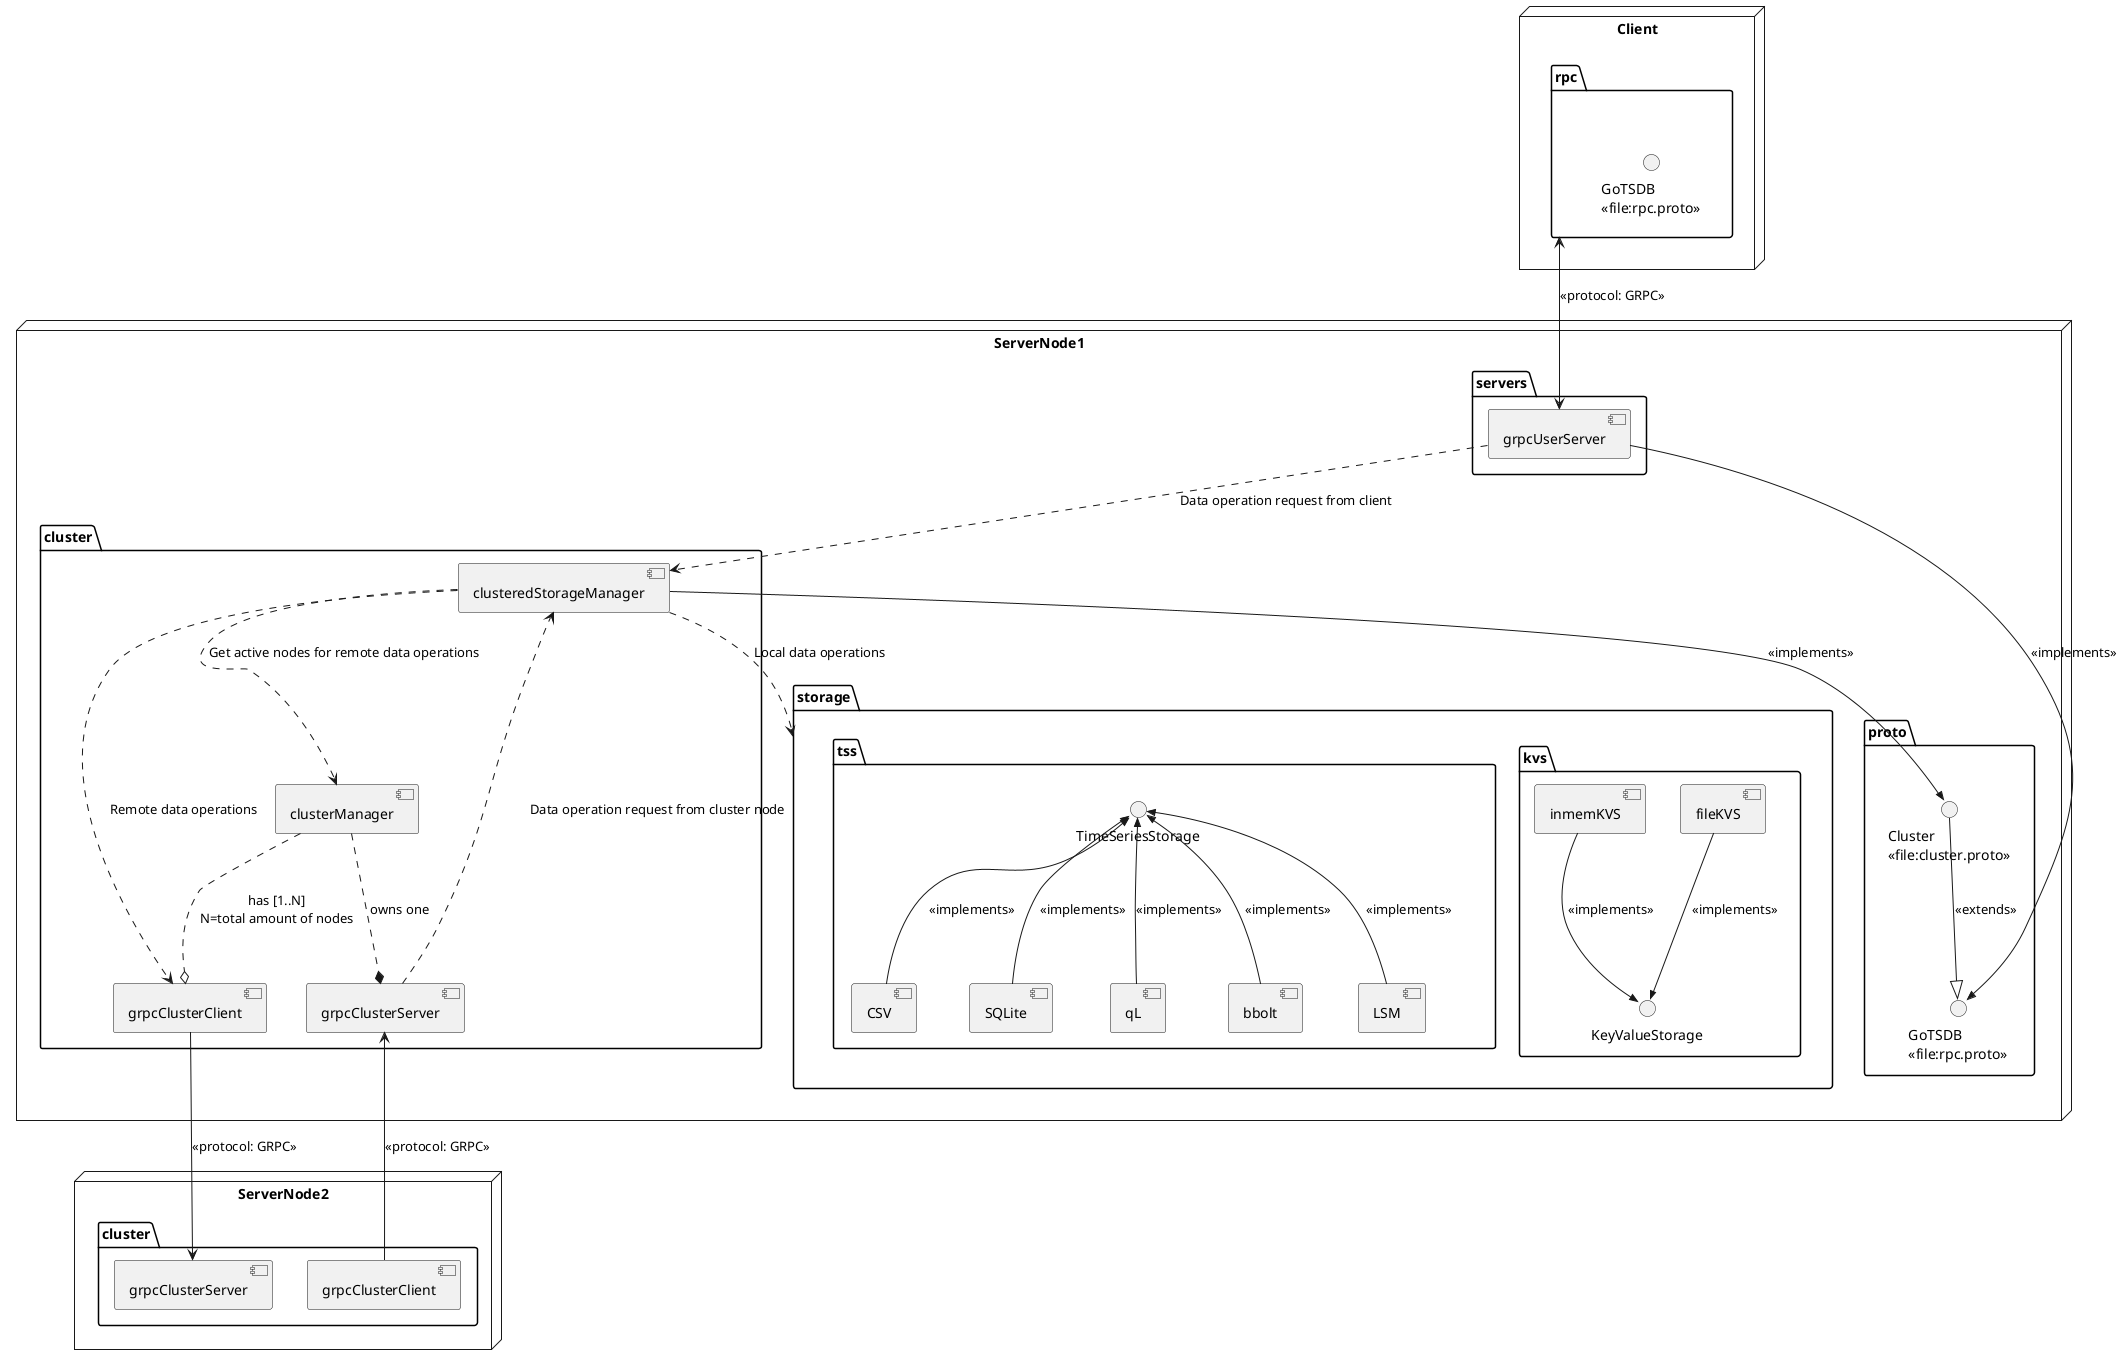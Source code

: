 @startuml

node "ServerNode1" {
    package "storage" {
        package "kvs" {
            () KeyValueStorage
            [fileKVS]
            [inmemKVS]
        }

        package "tss" {
            () TimeSeriesStorage
            [CSV]
            [SQLite]
            [qL]
            [bbolt]
            [LSM]
        }
    }

    package "cluster" as node1cluster {
        [grpcClusterServer] as node1clusterServer
        [grpcClusterClient] as node1clusterClient
        [clusteredStorageManager]
        [clusterManager]
    }

    package "servers" {
        [grpcUserServer]
    }

    package "proto" {
         () "GoTSDB\n<<file:rpc.proto>>" as node1clientRpcProto
         () "Cluster\n<<file:cluster.proto>>" as node1clusterRpcProto
    }
}

node "ServerNode2" {
     package "cluster" as node2cluster {
            [grpcClusterServer] as node2clusterServer
            [grpcClusterClient] as node2clusterClient
     }
}

node "Client" {
    package rpc as clientrpc {
        () "GoTSDB\n<<file:rpc.proto>>" as clientRpcProto
    }
}

node1clusterServer <-down- node2clusterClient : "<<protocol: GRPC>>"
node2clusterServer <-up- node1clusterClient : "<<protocol: GRPC>>"

clientrpc <-down-> grpcUserServer : "<<protocol: GRPC>>"

grpcUserServer ..> clusteredStorageManager : Data operation request from client
clusteredStorageManager ..> storage : Local data operations
clusteredStorageManager ..> node1clusterClient : Remote data operations
node1clusterServer ..> clusteredStorageManager : Data operation request from cluster node
clusteredStorageManager -->> node1clusterRpcProto : <<implements>>

clusteredStorageManager ..> clusterManager : Get active nodes for remote data operations
clusterManager ..o node1clusterClient : has [1..N]\nN=total amount of nodes
clusterManager ..* node1clusterServer : owns one

node1clusterRpcProto --|> node1clientRpcProto : <<extends>>
grpcUserServer -->> node1clientRpcProto : <<implements>>

fileKVS -->> KeyValueStorage : <<implements>>
inmemKVS -->> KeyValueStorage : <<implements>>

CSV -up->> TimeSeriesStorage : <<implements>>
SQLite -up->> TimeSeriesStorage : <<implements>>
qL -up->> TimeSeriesStorage : <<implements>>
bbolt -up->> TimeSeriesStorage : <<implements>>
LSM -up->> TimeSeriesStorage : <<implements>>
@enduml
